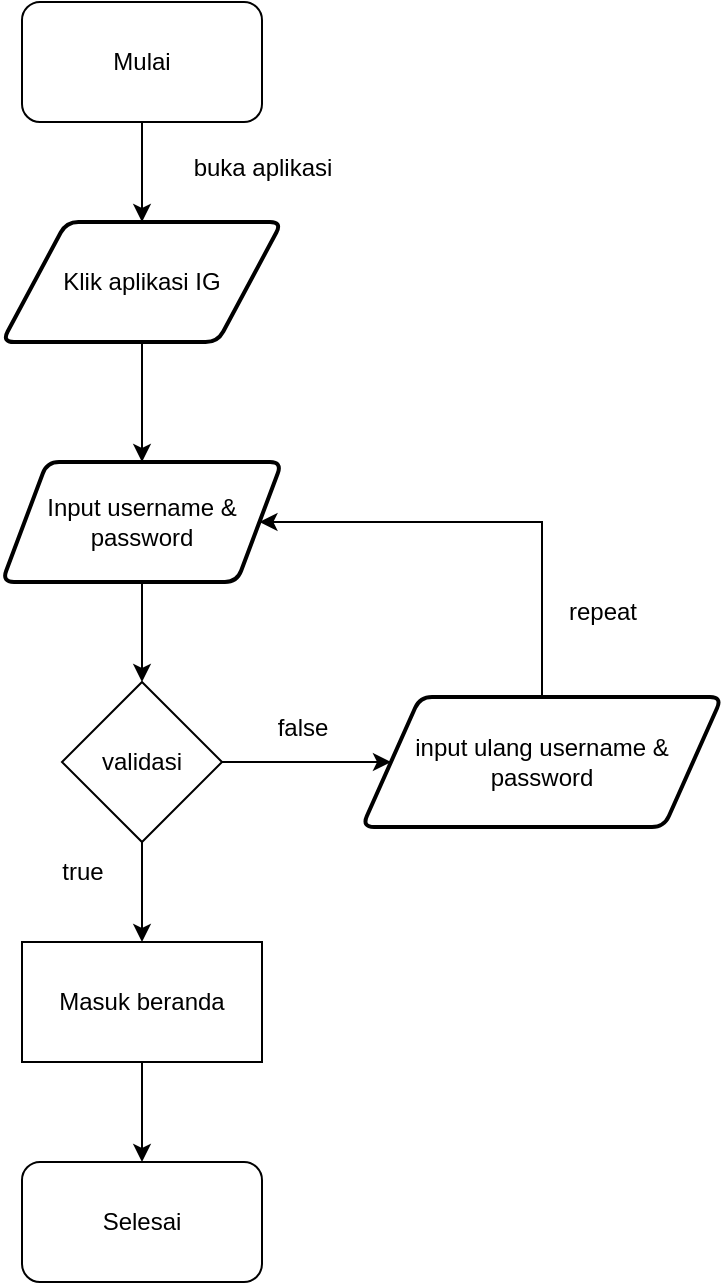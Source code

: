 <mxfile version="24.8.6" pages="2">
  <diagram name="Page-1" id="-NpsANL2zZp-8kKzgOdU">
    <mxGraphModel dx="1562" dy="973" grid="1" gridSize="10" guides="1" tooltips="1" connect="1" arrows="1" fold="1" page="1" pageScale="1" pageWidth="827" pageHeight="1169" math="0" shadow="0">
      <root>
        <mxCell id="0" />
        <mxCell id="1" parent="0" />
        <mxCell id="vTGTbaddHdwG1JX58C2j-6" style="edgeStyle=orthogonalEdgeStyle;rounded=0;orthogonalLoop=1;jettySize=auto;html=1;" parent="1" source="vTGTbaddHdwG1JX58C2j-1" target="vTGTbaddHdwG1JX58C2j-3" edge="1">
          <mxGeometry relative="1" as="geometry" />
        </mxCell>
        <mxCell id="vTGTbaddHdwG1JX58C2j-1" value="Mulai" style="rounded=1;whiteSpace=wrap;html=1;" parent="1" vertex="1">
          <mxGeometry x="330" y="230" width="120" height="60" as="geometry" />
        </mxCell>
        <mxCell id="vTGTbaddHdwG1JX58C2j-8" value="" style="edgeStyle=orthogonalEdgeStyle;rounded=0;orthogonalLoop=1;jettySize=auto;html=1;" parent="1" source="vTGTbaddHdwG1JX58C2j-3" target="vTGTbaddHdwG1JX58C2j-4" edge="1">
          <mxGeometry relative="1" as="geometry" />
        </mxCell>
        <mxCell id="vTGTbaddHdwG1JX58C2j-3" value="Klik aplikasi IG" style="shape=parallelogram;html=1;strokeWidth=2;perimeter=parallelogramPerimeter;whiteSpace=wrap;rounded=1;arcSize=12;size=0.23;" parent="1" vertex="1">
          <mxGeometry x="320" y="340" width="140" height="60" as="geometry" />
        </mxCell>
        <mxCell id="vTGTbaddHdwG1JX58C2j-9" value="" style="edgeStyle=orthogonalEdgeStyle;rounded=0;orthogonalLoop=1;jettySize=auto;html=1;" parent="1" source="vTGTbaddHdwG1JX58C2j-4" target="vTGTbaddHdwG1JX58C2j-5" edge="1">
          <mxGeometry relative="1" as="geometry" />
        </mxCell>
        <mxCell id="vTGTbaddHdwG1JX58C2j-4" value="Input username &amp;amp; password" style="shape=parallelogram;html=1;strokeWidth=2;perimeter=parallelogramPerimeter;whiteSpace=wrap;rounded=1;arcSize=12;size=0.161;" parent="1" vertex="1">
          <mxGeometry x="320" y="460" width="140" height="60" as="geometry" />
        </mxCell>
        <mxCell id="vTGTbaddHdwG1JX58C2j-11" value="" style="edgeStyle=orthogonalEdgeStyle;rounded=0;orthogonalLoop=1;jettySize=auto;html=1;" parent="1" source="vTGTbaddHdwG1JX58C2j-5" target="vTGTbaddHdwG1JX58C2j-10" edge="1">
          <mxGeometry relative="1" as="geometry" />
        </mxCell>
        <mxCell id="vTGTbaddHdwG1JX58C2j-15" value="" style="edgeStyle=orthogonalEdgeStyle;rounded=0;orthogonalLoop=1;jettySize=auto;html=1;" parent="1" source="vTGTbaddHdwG1JX58C2j-5" target="vTGTbaddHdwG1JX58C2j-14" edge="1">
          <mxGeometry relative="1" as="geometry" />
        </mxCell>
        <mxCell id="vTGTbaddHdwG1JX58C2j-5" value="validasi" style="rhombus;whiteSpace=wrap;html=1;" parent="1" vertex="1">
          <mxGeometry x="350" y="570" width="80" height="80" as="geometry" />
        </mxCell>
        <mxCell id="vTGTbaddHdwG1JX58C2j-13" style="edgeStyle=orthogonalEdgeStyle;rounded=0;orthogonalLoop=1;jettySize=auto;html=1;entryX=1;entryY=0.5;entryDx=0;entryDy=0;exitX=0.5;exitY=0;exitDx=0;exitDy=0;" parent="1" source="vTGTbaddHdwG1JX58C2j-10" target="vTGTbaddHdwG1JX58C2j-4" edge="1">
          <mxGeometry relative="1" as="geometry">
            <Array as="points">
              <mxPoint x="590" y="490" />
            </Array>
          </mxGeometry>
        </mxCell>
        <mxCell id="vTGTbaddHdwG1JX58C2j-10" value="input ulang username &amp;amp; password" style="shape=parallelogram;html=1;strokeWidth=2;perimeter=parallelogramPerimeter;whiteSpace=wrap;rounded=1;arcSize=12;size=0.161;" parent="1" vertex="1">
          <mxGeometry x="500" y="577.5" width="180" height="65" as="geometry" />
        </mxCell>
        <mxCell id="vTGTbaddHdwG1JX58C2j-17" value="" style="edgeStyle=orthogonalEdgeStyle;rounded=0;orthogonalLoop=1;jettySize=auto;html=1;" parent="1" source="vTGTbaddHdwG1JX58C2j-14" target="vTGTbaddHdwG1JX58C2j-16" edge="1">
          <mxGeometry relative="1" as="geometry" />
        </mxCell>
        <mxCell id="vTGTbaddHdwG1JX58C2j-14" value="Masuk beranda" style="rounded=0;whiteSpace=wrap;html=1;" parent="1" vertex="1">
          <mxGeometry x="330" y="700" width="120" height="60" as="geometry" />
        </mxCell>
        <mxCell id="vTGTbaddHdwG1JX58C2j-16" value="Selesai" style="rounded=1;whiteSpace=wrap;html=1;" parent="1" vertex="1">
          <mxGeometry x="330" y="810" width="120" height="60" as="geometry" />
        </mxCell>
        <mxCell id="vTGTbaddHdwG1JX58C2j-18" value="true" style="text;html=1;align=center;verticalAlign=middle;resizable=0;points=[];autosize=1;strokeColor=none;fillColor=none;" parent="1" vertex="1">
          <mxGeometry x="340" y="650" width="40" height="30" as="geometry" />
        </mxCell>
        <mxCell id="vTGTbaddHdwG1JX58C2j-19" value="false" style="text;html=1;align=center;verticalAlign=middle;resizable=0;points=[];autosize=1;strokeColor=none;fillColor=none;" parent="1" vertex="1">
          <mxGeometry x="445" y="578" width="50" height="30" as="geometry" />
        </mxCell>
        <mxCell id="vTGTbaddHdwG1JX58C2j-20" value="repeat" style="text;html=1;align=center;verticalAlign=middle;resizable=0;points=[];autosize=1;strokeColor=none;fillColor=none;" parent="1" vertex="1">
          <mxGeometry x="590" y="520" width="60" height="30" as="geometry" />
        </mxCell>
        <mxCell id="vTGTbaddHdwG1JX58C2j-21" value="buka aplikasi" style="text;html=1;align=center;verticalAlign=middle;resizable=0;points=[];autosize=1;strokeColor=none;fillColor=none;" parent="1" vertex="1">
          <mxGeometry x="405" y="298" width="90" height="30" as="geometry" />
        </mxCell>
      </root>
    </mxGraphModel>
  </diagram>
  <diagram id="GcW4yaGauz9cuDkOZwZQ" name="Page-2">
    <mxGraphModel dx="1562" dy="973" grid="1" gridSize="10" guides="1" tooltips="1" connect="1" arrows="1" fold="1" page="1" pageScale="1" pageWidth="827" pageHeight="1169" math="0" shadow="0">
      <root>
        <mxCell id="0" />
        <mxCell id="1" parent="0" />
        <mxCell id="P9H4ukO_VhqNktKCqo7M-3" value="" style="edgeStyle=orthogonalEdgeStyle;rounded=0;orthogonalLoop=1;jettySize=auto;html=1;" edge="1" parent="1" source="P9H4ukO_VhqNktKCqo7M-1" target="P9H4ukO_VhqNktKCqo7M-2">
          <mxGeometry relative="1" as="geometry" />
        </mxCell>
        <mxCell id="P9H4ukO_VhqNktKCqo7M-1" value="Mulai" style="strokeWidth=2;html=1;shape=mxgraph.flowchart.start_1;whiteSpace=wrap;" vertex="1" parent="1">
          <mxGeometry x="350" y="50" width="100" height="60" as="geometry" />
        </mxCell>
        <mxCell id="P9H4ukO_VhqNktKCqo7M-5" value="" style="edgeStyle=orthogonalEdgeStyle;rounded=0;orthogonalLoop=1;jettySize=auto;html=1;" edge="1" parent="1" source="P9H4ukO_VhqNktKCqo7M-2" target="P9H4ukO_VhqNktKCqo7M-4">
          <mxGeometry relative="1" as="geometry" />
        </mxCell>
        <mxCell id="P9H4ukO_VhqNktKCqo7M-2" value="Masukan nilai" style="shape=parallelogram;perimeter=parallelogramPerimeter;whiteSpace=wrap;html=1;fixedSize=1;strokeWidth=2;" vertex="1" parent="1">
          <mxGeometry x="340" y="190" width="120" height="60" as="geometry" />
        </mxCell>
        <mxCell id="P9H4ukO_VhqNktKCqo7M-7" value="" style="edgeStyle=orthogonalEdgeStyle;rounded=0;orthogonalLoop=1;jettySize=auto;html=1;" edge="1" parent="1" source="P9H4ukO_VhqNktKCqo7M-4" target="P9H4ukO_VhqNktKCqo7M-6">
          <mxGeometry relative="1" as="geometry" />
        </mxCell>
        <mxCell id="P9H4ukO_VhqNktKCqo7M-9" value="" style="edgeStyle=orthogonalEdgeStyle;rounded=0;orthogonalLoop=1;jettySize=auto;html=1;" edge="1" parent="1" source="P9H4ukO_VhqNktKCqo7M-4" target="P9H4ukO_VhqNktKCqo7M-8">
          <mxGeometry relative="1" as="geometry" />
        </mxCell>
        <mxCell id="P9H4ukO_VhqNktKCqo7M-4" value="nilai &amp;lt; 60" style="rhombus;whiteSpace=wrap;html=1;strokeWidth=2;" vertex="1" parent="1">
          <mxGeometry x="360" y="320" width="80" height="80" as="geometry" />
        </mxCell>
        <mxCell id="P9H4ukO_VhqNktKCqo7M-11" value="" style="edgeStyle=orthogonalEdgeStyle;rounded=0;orthogonalLoop=1;jettySize=auto;html=1;" edge="1" parent="1" source="P9H4ukO_VhqNktKCqo7M-6" target="P9H4ukO_VhqNktKCqo7M-10">
          <mxGeometry relative="1" as="geometry" />
        </mxCell>
        <mxCell id="P9H4ukO_VhqNktKCqo7M-13" value="" style="edgeStyle=orthogonalEdgeStyle;rounded=0;orthogonalLoop=1;jettySize=auto;html=1;" edge="1" parent="1" source="P9H4ukO_VhqNktKCqo7M-6" target="P9H4ukO_VhqNktKCqo7M-12">
          <mxGeometry relative="1" as="geometry" />
        </mxCell>
        <mxCell id="P9H4ukO_VhqNktKCqo7M-6" value="nilai &amp;lt; 75" style="rhombus;whiteSpace=wrap;html=1;strokeWidth=2;" vertex="1" parent="1">
          <mxGeometry x="360" y="480" width="80" height="80" as="geometry" />
        </mxCell>
        <mxCell id="P9H4ukO_VhqNktKCqo7M-8" value="nilai = D" style="shape=parallelogram;perimeter=parallelogramPerimeter;whiteSpace=wrap;html=1;fixedSize=1;strokeWidth=2;" vertex="1" parent="1">
          <mxGeometry x="500" y="330" width="120" height="60" as="geometry" />
        </mxCell>
        <mxCell id="P9H4ukO_VhqNktKCqo7M-10" value="nilai = C" style="shape=parallelogram;perimeter=parallelogramPerimeter;whiteSpace=wrap;html=1;fixedSize=1;strokeWidth=2;" vertex="1" parent="1">
          <mxGeometry x="500" y="490" width="120" height="60" as="geometry" />
        </mxCell>
        <mxCell id="P9H4ukO_VhqNktKCqo7M-17" value="" style="edgeStyle=orthogonalEdgeStyle;rounded=0;orthogonalLoop=1;jettySize=auto;html=1;" edge="1" parent="1" source="P9H4ukO_VhqNktKCqo7M-12" target="P9H4ukO_VhqNktKCqo7M-16">
          <mxGeometry relative="1" as="geometry" />
        </mxCell>
        <mxCell id="P9H4ukO_VhqNktKCqo7M-19" value="" style="edgeStyle=orthogonalEdgeStyle;rounded=0;orthogonalLoop=1;jettySize=auto;html=1;" edge="1" parent="1" source="P9H4ukO_VhqNktKCqo7M-12" target="P9H4ukO_VhqNktKCqo7M-18">
          <mxGeometry relative="1" as="geometry" />
        </mxCell>
        <mxCell id="P9H4ukO_VhqNktKCqo7M-12" value="nilai &amp;lt; 85" style="rhombus;whiteSpace=wrap;html=1;strokeWidth=2;" vertex="1" parent="1">
          <mxGeometry x="360" y="640" width="80" height="80" as="geometry" />
        </mxCell>
        <mxCell id="P9H4ukO_VhqNktKCqo7M-16" value="nilai = B" style="shape=parallelogram;perimeter=parallelogramPerimeter;whiteSpace=wrap;html=1;fixedSize=1;strokeWidth=2;" vertex="1" parent="1">
          <mxGeometry x="500" y="650" width="120" height="60" as="geometry" />
        </mxCell>
        <mxCell id="P9H4ukO_VhqNktKCqo7M-21" value="" style="edgeStyle=orthogonalEdgeStyle;rounded=0;orthogonalLoop=1;jettySize=auto;html=1;" edge="1" parent="1" source="P9H4ukO_VhqNktKCqo7M-18" target="P9H4ukO_VhqNktKCqo7M-20">
          <mxGeometry relative="1" as="geometry" />
        </mxCell>
        <mxCell id="P9H4ukO_VhqNktKCqo7M-18" value="nilai = A" style="shape=parallelogram;perimeter=parallelogramPerimeter;whiteSpace=wrap;html=1;fixedSize=1;strokeWidth=2;" vertex="1" parent="1">
          <mxGeometry x="340" y="810" width="120" height="60" as="geometry" />
        </mxCell>
        <mxCell id="P9H4ukO_VhqNktKCqo7M-20" value="Selesai" style="strokeWidth=2;html=1;shape=mxgraph.flowchart.start_1;whiteSpace=wrap;" vertex="1" parent="1">
          <mxGeometry x="350" y="960" width="100" height="60" as="geometry" />
        </mxCell>
        <mxCell id="P9H4ukO_VhqNktKCqo7M-22" style="edgeStyle=orthogonalEdgeStyle;rounded=0;orthogonalLoop=1;jettySize=auto;html=1;entryX=1;entryY=0.5;entryDx=0;entryDy=0;entryPerimeter=0;" edge="1" parent="1" source="P9H4ukO_VhqNktKCqo7M-8" target="P9H4ukO_VhqNktKCqo7M-20">
          <mxGeometry relative="1" as="geometry">
            <Array as="points">
              <mxPoint x="660" y="360" />
              <mxPoint x="660" y="990" />
            </Array>
          </mxGeometry>
        </mxCell>
        <mxCell id="P9H4ukO_VhqNktKCqo7M-23" style="edgeStyle=orthogonalEdgeStyle;rounded=0;orthogonalLoop=1;jettySize=auto;html=1;entryX=1;entryY=0.5;entryDx=0;entryDy=0;entryPerimeter=0;" edge="1" parent="1" source="P9H4ukO_VhqNktKCqo7M-10" target="P9H4ukO_VhqNktKCqo7M-20">
          <mxGeometry relative="1" as="geometry">
            <Array as="points">
              <mxPoint x="660" y="520" />
              <mxPoint x="660" y="990" />
            </Array>
          </mxGeometry>
        </mxCell>
        <mxCell id="P9H4ukO_VhqNktKCqo7M-24" style="edgeStyle=orthogonalEdgeStyle;rounded=0;orthogonalLoop=1;jettySize=auto;html=1;entryX=1;entryY=0.5;entryDx=0;entryDy=0;entryPerimeter=0;" edge="1" parent="1" source="P9H4ukO_VhqNktKCqo7M-16" target="P9H4ukO_VhqNktKCqo7M-20">
          <mxGeometry relative="1" as="geometry">
            <Array as="points">
              <mxPoint x="660" y="680" />
              <mxPoint x="660" y="990" />
            </Array>
          </mxGeometry>
        </mxCell>
        <mxCell id="P9H4ukO_VhqNktKCqo7M-25" value="Ya" style="text;html=1;align=center;verticalAlign=middle;resizable=0;points=[];autosize=1;strokeColor=none;fillColor=none;" vertex="1" parent="1">
          <mxGeometry x="450" y="330" width="40" height="30" as="geometry" />
        </mxCell>
        <mxCell id="P9H4ukO_VhqNktKCqo7M-26" value="Tidak" style="text;html=1;align=center;verticalAlign=middle;resizable=0;points=[];autosize=1;strokeColor=none;fillColor=none;" vertex="1" parent="1">
          <mxGeometry x="335" y="418" width="50" height="30" as="geometry" />
        </mxCell>
        <mxCell id="P9H4ukO_VhqNktKCqo7M-27" value="Ya" style="text;html=1;align=center;verticalAlign=middle;resizable=0;points=[];autosize=1;strokeColor=none;fillColor=none;" vertex="1" parent="1">
          <mxGeometry x="450" y="480" width="40" height="30" as="geometry" />
        </mxCell>
        <mxCell id="P9H4ukO_VhqNktKCqo7M-28" value="Ya" style="text;html=1;align=center;verticalAlign=middle;resizable=0;points=[];autosize=1;strokeColor=none;fillColor=none;" vertex="1" parent="1">
          <mxGeometry x="450" y="640" width="40" height="30" as="geometry" />
        </mxCell>
        <mxCell id="P9H4ukO_VhqNktKCqo7M-30" value="Tidak" style="text;html=1;align=center;verticalAlign=middle;resizable=0;points=[];autosize=1;strokeColor=none;fillColor=none;" vertex="1" parent="1">
          <mxGeometry x="340" y="580" width="50" height="30" as="geometry" />
        </mxCell>
        <mxCell id="P9H4ukO_VhqNktKCqo7M-31" value="Tidak" style="text;html=1;align=center;verticalAlign=middle;resizable=0;points=[];autosize=1;strokeColor=none;fillColor=none;" vertex="1" parent="1">
          <mxGeometry x="340" y="750" width="50" height="30" as="geometry" />
        </mxCell>
      </root>
    </mxGraphModel>
  </diagram>
</mxfile>
